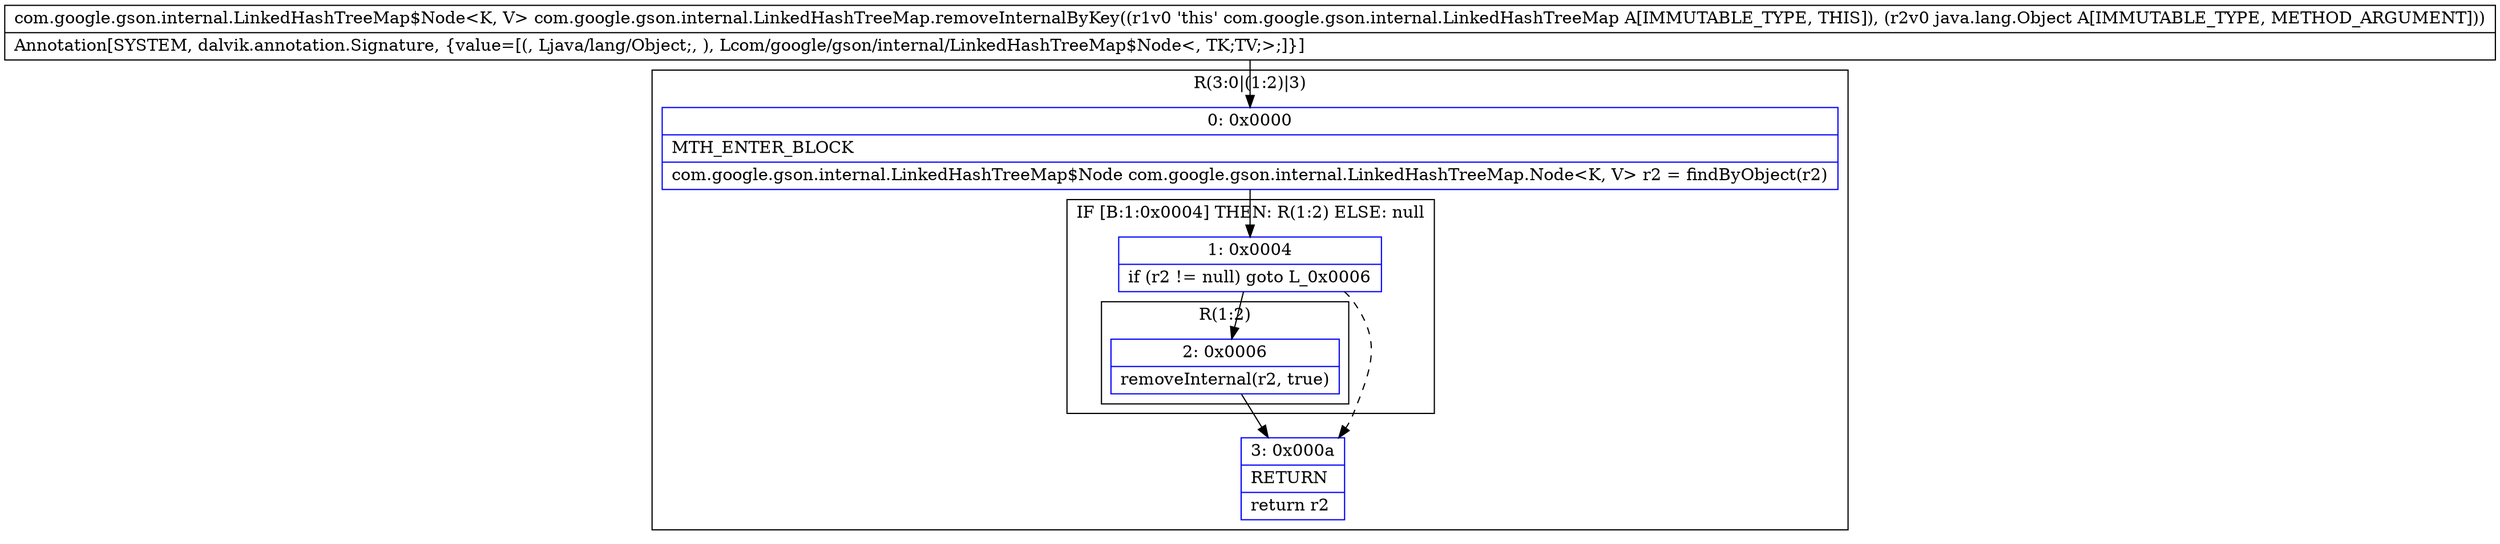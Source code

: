 digraph "CFG forcom.google.gson.internal.LinkedHashTreeMap.removeInternalByKey(Ljava\/lang\/Object;)Lcom\/google\/gson\/internal\/LinkedHashTreeMap$Node;" {
subgraph cluster_Region_991894061 {
label = "R(3:0|(1:2)|3)";
node [shape=record,color=blue];
Node_0 [shape=record,label="{0\:\ 0x0000|MTH_ENTER_BLOCK\l|com.google.gson.internal.LinkedHashTreeMap$Node com.google.gson.internal.LinkedHashTreeMap.Node\<K, V\> r2 = findByObject(r2)\l}"];
subgraph cluster_IfRegion_1582267825 {
label = "IF [B:1:0x0004] THEN: R(1:2) ELSE: null";
node [shape=record,color=blue];
Node_1 [shape=record,label="{1\:\ 0x0004|if (r2 != null) goto L_0x0006\l}"];
subgraph cluster_Region_2109273419 {
label = "R(1:2)";
node [shape=record,color=blue];
Node_2 [shape=record,label="{2\:\ 0x0006|removeInternal(r2, true)\l}"];
}
}
Node_3 [shape=record,label="{3\:\ 0x000a|RETURN\l|return r2\l}"];
}
MethodNode[shape=record,label="{com.google.gson.internal.LinkedHashTreeMap$Node\<K, V\> com.google.gson.internal.LinkedHashTreeMap.removeInternalByKey((r1v0 'this' com.google.gson.internal.LinkedHashTreeMap A[IMMUTABLE_TYPE, THIS]), (r2v0 java.lang.Object A[IMMUTABLE_TYPE, METHOD_ARGUMENT]))  | Annotation[SYSTEM, dalvik.annotation.Signature, \{value=[(, Ljava\/lang\/Object;, ), Lcom\/google\/gson\/internal\/LinkedHashTreeMap$Node\<, TK;TV;\>;]\}]\l}"];
MethodNode -> Node_0;
Node_0 -> Node_1;
Node_1 -> Node_2;
Node_1 -> Node_3[style=dashed];
Node_2 -> Node_3;
}

